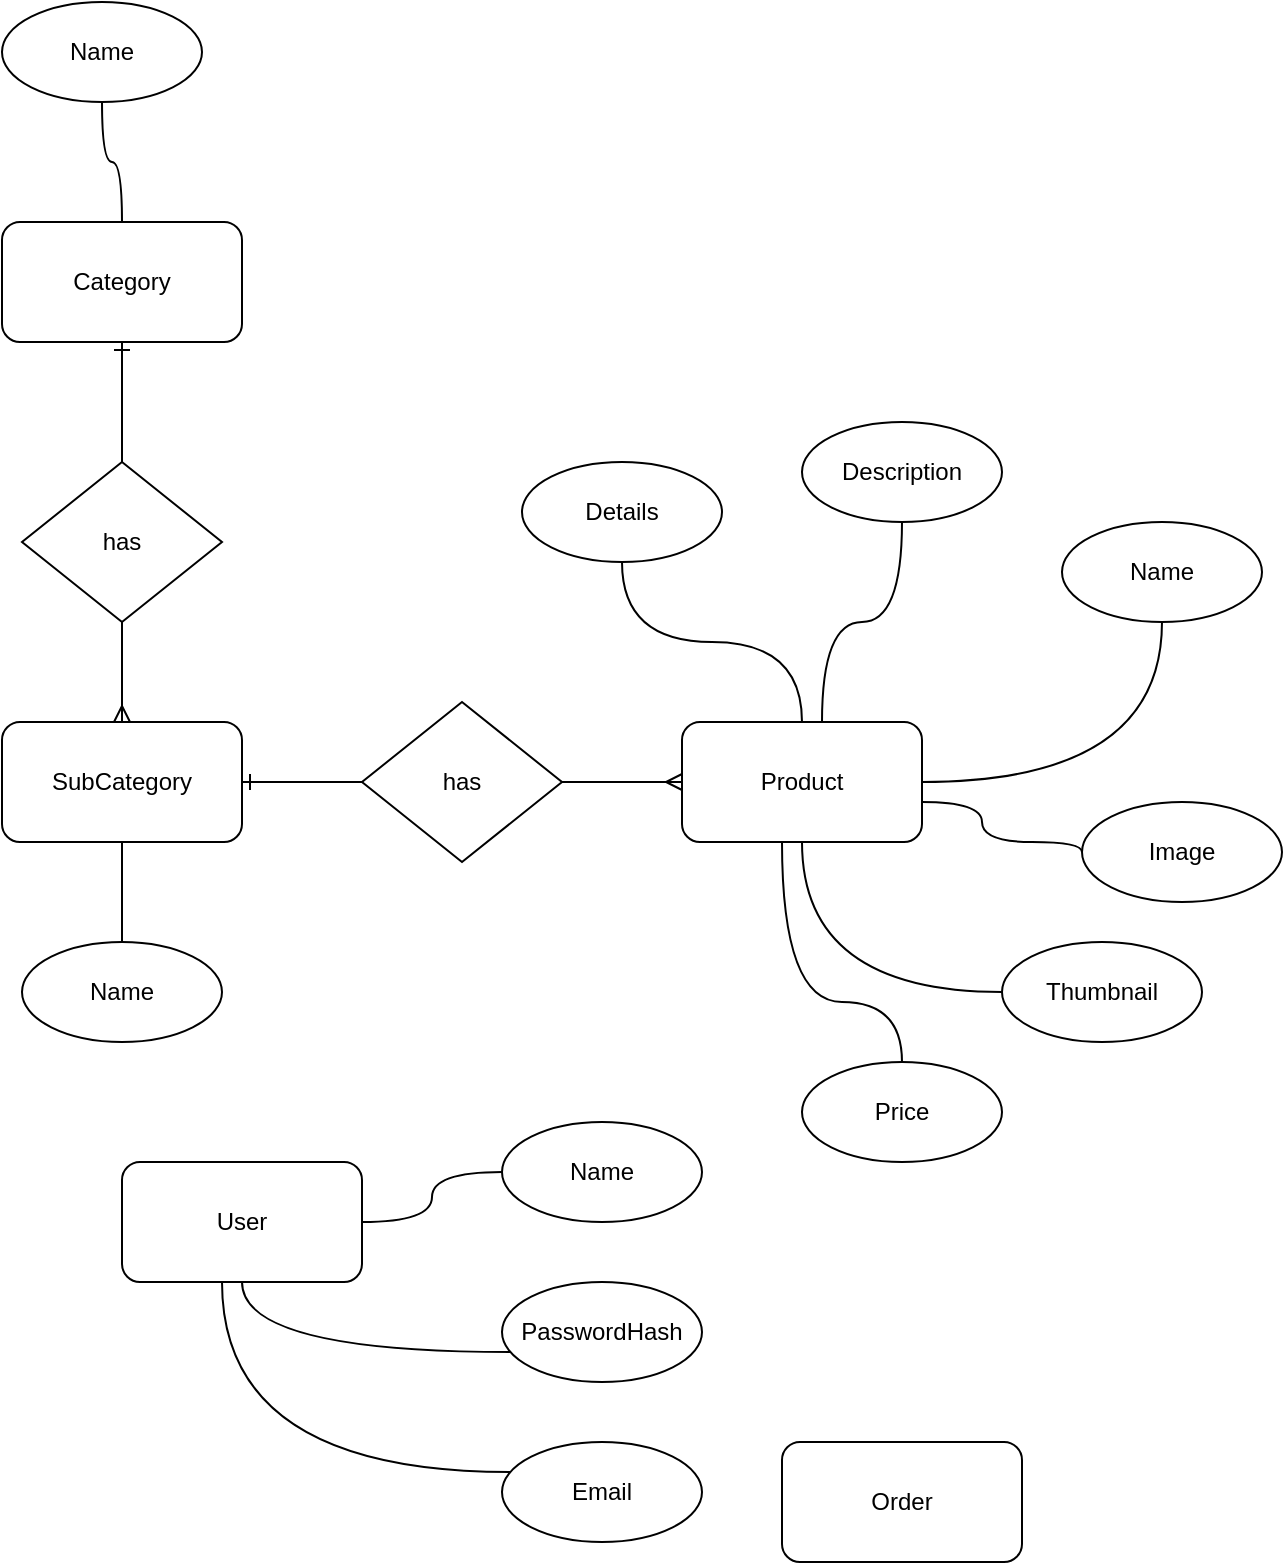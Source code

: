 <mxfile version="18.0.2" type="github">
  <diagram id="DMv-peX_2h2KTgi_iEWE" name="ERD">
    <mxGraphModel dx="851" dy="572" grid="1" gridSize="10" guides="1" tooltips="1" connect="1" arrows="1" fold="1" page="1" pageScale="1" pageWidth="850" pageHeight="1100" math="0" shadow="0">
      <root>
        <mxCell id="0" />
        <mxCell id="1" parent="0" />
        <mxCell id="4dXV5xnPfoCECKx_yGO7-26" style="edgeStyle=orthogonalEdgeStyle;curved=1;rounded=0;orthogonalLoop=1;jettySize=auto;html=1;endArrow=none;endFill=0;" edge="1" parent="1" source="4dXV5xnPfoCECKx_yGO7-1" target="4dXV5xnPfoCECKx_yGO7-3">
          <mxGeometry relative="1" as="geometry" />
        </mxCell>
        <mxCell id="4dXV5xnPfoCECKx_yGO7-27" style="edgeStyle=orthogonalEdgeStyle;curved=1;rounded=0;orthogonalLoop=1;jettySize=auto;html=1;endArrow=none;endFill=0;" edge="1" parent="1" source="4dXV5xnPfoCECKx_yGO7-1" target="4dXV5xnPfoCECKx_yGO7-2">
          <mxGeometry relative="1" as="geometry">
            <Array as="points">
              <mxPoint x="490" y="430" />
              <mxPoint x="530" y="430" />
            </Array>
          </mxGeometry>
        </mxCell>
        <mxCell id="4dXV5xnPfoCECKx_yGO7-28" style="edgeStyle=orthogonalEdgeStyle;curved=1;rounded=0;orthogonalLoop=1;jettySize=auto;html=1;endArrow=none;endFill=0;" edge="1" parent="1" source="4dXV5xnPfoCECKx_yGO7-1" target="4dXV5xnPfoCECKx_yGO7-10">
          <mxGeometry relative="1" as="geometry" />
        </mxCell>
        <mxCell id="4dXV5xnPfoCECKx_yGO7-33" style="edgeStyle=orthogonalEdgeStyle;curved=1;rounded=0;orthogonalLoop=1;jettySize=auto;html=1;endArrow=none;endFill=0;" edge="1" parent="1" source="4dXV5xnPfoCECKx_yGO7-1" target="4dXV5xnPfoCECKx_yGO7-32">
          <mxGeometry relative="1" as="geometry">
            <Array as="points">
              <mxPoint x="470" y="620" />
              <mxPoint x="530" y="620" />
            </Array>
          </mxGeometry>
        </mxCell>
        <mxCell id="4dXV5xnPfoCECKx_yGO7-1" value="Product" style="rounded=1;whiteSpace=wrap;html=1;" vertex="1" parent="1">
          <mxGeometry x="420" y="480" width="120" height="60" as="geometry" />
        </mxCell>
        <mxCell id="4dXV5xnPfoCECKx_yGO7-2" value="Description" style="ellipse;whiteSpace=wrap;html=1;" vertex="1" parent="1">
          <mxGeometry x="480" y="330" width="100" height="50" as="geometry" />
        </mxCell>
        <mxCell id="4dXV5xnPfoCECKx_yGO7-3" value="Details" style="ellipse;whiteSpace=wrap;html=1;" vertex="1" parent="1">
          <mxGeometry x="340" y="350" width="100" height="50" as="geometry" />
        </mxCell>
        <mxCell id="4dXV5xnPfoCECKx_yGO7-29" style="edgeStyle=orthogonalEdgeStyle;curved=1;rounded=0;orthogonalLoop=1;jettySize=auto;html=1;endArrow=none;endFill=0;exitX=0;exitY=0.5;exitDx=0;exitDy=0;" edge="1" parent="1" source="4dXV5xnPfoCECKx_yGO7-4" target="4dXV5xnPfoCECKx_yGO7-1">
          <mxGeometry relative="1" as="geometry">
            <Array as="points">
              <mxPoint x="620" y="540" />
              <mxPoint x="570" y="540" />
              <mxPoint x="570" y="520" />
            </Array>
          </mxGeometry>
        </mxCell>
        <mxCell id="4dXV5xnPfoCECKx_yGO7-4" value="Image" style="ellipse;whiteSpace=wrap;html=1;" vertex="1" parent="1">
          <mxGeometry x="620" y="520" width="100" height="50" as="geometry" />
        </mxCell>
        <mxCell id="4dXV5xnPfoCECKx_yGO7-30" style="edgeStyle=orthogonalEdgeStyle;curved=1;rounded=0;orthogonalLoop=1;jettySize=auto;html=1;endArrow=none;endFill=0;" edge="1" parent="1" source="4dXV5xnPfoCECKx_yGO7-5" target="4dXV5xnPfoCECKx_yGO7-1">
          <mxGeometry relative="1" as="geometry" />
        </mxCell>
        <mxCell id="4dXV5xnPfoCECKx_yGO7-5" value="Thumbnail" style="ellipse;whiteSpace=wrap;html=1;" vertex="1" parent="1">
          <mxGeometry x="580" y="590" width="100" height="50" as="geometry" />
        </mxCell>
        <mxCell id="4dXV5xnPfoCECKx_yGO7-25" style="edgeStyle=orthogonalEdgeStyle;rounded=0;orthogonalLoop=1;jettySize=auto;html=1;endArrow=none;endFill=0;curved=1;" edge="1" parent="1" source="4dXV5xnPfoCECKx_yGO7-6" target="4dXV5xnPfoCECKx_yGO7-7">
          <mxGeometry relative="1" as="geometry" />
        </mxCell>
        <mxCell id="4dXV5xnPfoCECKx_yGO7-6" value="Category" style="rounded=1;whiteSpace=wrap;html=1;" vertex="1" parent="1">
          <mxGeometry x="80" y="230" width="120" height="60" as="geometry" />
        </mxCell>
        <mxCell id="4dXV5xnPfoCECKx_yGO7-7" value="Name" style="ellipse;whiteSpace=wrap;html=1;" vertex="1" parent="1">
          <mxGeometry x="80" y="120" width="100" height="50" as="geometry" />
        </mxCell>
        <mxCell id="4dXV5xnPfoCECKx_yGO7-10" value="Name" style="ellipse;whiteSpace=wrap;html=1;" vertex="1" parent="1">
          <mxGeometry x="610" y="380" width="100" height="50" as="geometry" />
        </mxCell>
        <mxCell id="4dXV5xnPfoCECKx_yGO7-31" style="edgeStyle=orthogonalEdgeStyle;curved=1;rounded=0;orthogonalLoop=1;jettySize=auto;html=1;endArrow=none;endFill=0;" edge="1" parent="1" source="4dXV5xnPfoCECKx_yGO7-14" target="4dXV5xnPfoCECKx_yGO7-24">
          <mxGeometry relative="1" as="geometry" />
        </mxCell>
        <mxCell id="4dXV5xnPfoCECKx_yGO7-14" value="SubCategory" style="rounded=1;whiteSpace=wrap;html=1;" vertex="1" parent="1">
          <mxGeometry x="80" y="480" width="120" height="60" as="geometry" />
        </mxCell>
        <mxCell id="4dXV5xnPfoCECKx_yGO7-17" style="edgeStyle=orthogonalEdgeStyle;rounded=0;orthogonalLoop=1;jettySize=auto;html=1;endArrow=ERmany;endFill=0;" edge="1" parent="1" source="4dXV5xnPfoCECKx_yGO7-16" target="4dXV5xnPfoCECKx_yGO7-14">
          <mxGeometry relative="1" as="geometry" />
        </mxCell>
        <mxCell id="4dXV5xnPfoCECKx_yGO7-18" style="edgeStyle=orthogonalEdgeStyle;rounded=0;orthogonalLoop=1;jettySize=auto;html=1;endArrow=ERone;endFill=0;" edge="1" parent="1" source="4dXV5xnPfoCECKx_yGO7-16" target="4dXV5xnPfoCECKx_yGO7-6">
          <mxGeometry relative="1" as="geometry" />
        </mxCell>
        <mxCell id="4dXV5xnPfoCECKx_yGO7-16" value="has" style="rhombus;whiteSpace=wrap;html=1;" vertex="1" parent="1">
          <mxGeometry x="90" y="350" width="100" height="80" as="geometry" />
        </mxCell>
        <mxCell id="4dXV5xnPfoCECKx_yGO7-22" style="edgeStyle=orthogonalEdgeStyle;rounded=0;orthogonalLoop=1;jettySize=auto;html=1;endArrow=ERmany;endFill=0;" edge="1" parent="1" source="4dXV5xnPfoCECKx_yGO7-21" target="4dXV5xnPfoCECKx_yGO7-1">
          <mxGeometry relative="1" as="geometry" />
        </mxCell>
        <mxCell id="4dXV5xnPfoCECKx_yGO7-23" style="edgeStyle=orthogonalEdgeStyle;rounded=0;orthogonalLoop=1;jettySize=auto;html=1;endArrow=ERone;endFill=0;" edge="1" parent="1" source="4dXV5xnPfoCECKx_yGO7-21" target="4dXV5xnPfoCECKx_yGO7-14">
          <mxGeometry relative="1" as="geometry" />
        </mxCell>
        <mxCell id="4dXV5xnPfoCECKx_yGO7-21" value="has" style="rhombus;whiteSpace=wrap;html=1;" vertex="1" parent="1">
          <mxGeometry x="260" y="470" width="100" height="80" as="geometry" />
        </mxCell>
        <mxCell id="4dXV5xnPfoCECKx_yGO7-24" value="Name" style="ellipse;whiteSpace=wrap;html=1;" vertex="1" parent="1">
          <mxGeometry x="90" y="590" width="100" height="50" as="geometry" />
        </mxCell>
        <mxCell id="4dXV5xnPfoCECKx_yGO7-32" value="Price" style="ellipse;whiteSpace=wrap;html=1;" vertex="1" parent="1">
          <mxGeometry x="480" y="650" width="100" height="50" as="geometry" />
        </mxCell>
        <mxCell id="4dXV5xnPfoCECKx_yGO7-36" style="edgeStyle=orthogonalEdgeStyle;curved=1;rounded=0;orthogonalLoop=1;jettySize=auto;html=1;endArrow=none;endFill=0;" edge="1" parent="1" source="4dXV5xnPfoCECKx_yGO7-34" target="4dXV5xnPfoCECKx_yGO7-35">
          <mxGeometry relative="1" as="geometry" />
        </mxCell>
        <mxCell id="4dXV5xnPfoCECKx_yGO7-38" style="edgeStyle=orthogonalEdgeStyle;curved=1;rounded=0;orthogonalLoop=1;jettySize=auto;html=1;endArrow=none;endFill=0;" edge="1" parent="1" source="4dXV5xnPfoCECKx_yGO7-34" target="4dXV5xnPfoCECKx_yGO7-37">
          <mxGeometry relative="1" as="geometry">
            <Array as="points">
              <mxPoint x="200" y="795" />
            </Array>
          </mxGeometry>
        </mxCell>
        <mxCell id="4dXV5xnPfoCECKx_yGO7-40" style="edgeStyle=orthogonalEdgeStyle;curved=1;rounded=0;orthogonalLoop=1;jettySize=auto;html=1;endArrow=none;endFill=0;" edge="1" parent="1" source="4dXV5xnPfoCECKx_yGO7-34" target="4dXV5xnPfoCECKx_yGO7-39">
          <mxGeometry relative="1" as="geometry">
            <Array as="points">
              <mxPoint x="190" y="855" />
            </Array>
          </mxGeometry>
        </mxCell>
        <mxCell id="4dXV5xnPfoCECKx_yGO7-34" value="User" style="rounded=1;whiteSpace=wrap;html=1;" vertex="1" parent="1">
          <mxGeometry x="140" y="700" width="120" height="60" as="geometry" />
        </mxCell>
        <mxCell id="4dXV5xnPfoCECKx_yGO7-35" value="Name" style="ellipse;whiteSpace=wrap;html=1;" vertex="1" parent="1">
          <mxGeometry x="330" y="680" width="100" height="50" as="geometry" />
        </mxCell>
        <mxCell id="4dXV5xnPfoCECKx_yGO7-37" value="PasswordHash" style="ellipse;whiteSpace=wrap;html=1;" vertex="1" parent="1">
          <mxGeometry x="330" y="760" width="100" height="50" as="geometry" />
        </mxCell>
        <mxCell id="4dXV5xnPfoCECKx_yGO7-39" value="Email" style="ellipse;whiteSpace=wrap;html=1;" vertex="1" parent="1">
          <mxGeometry x="330" y="840" width="100" height="50" as="geometry" />
        </mxCell>
        <mxCell id="4dXV5xnPfoCECKx_yGO7-41" value="Order" style="rounded=1;whiteSpace=wrap;html=1;" vertex="1" parent="1">
          <mxGeometry x="470" y="840" width="120" height="60" as="geometry" />
        </mxCell>
      </root>
    </mxGraphModel>
  </diagram>
</mxfile>
